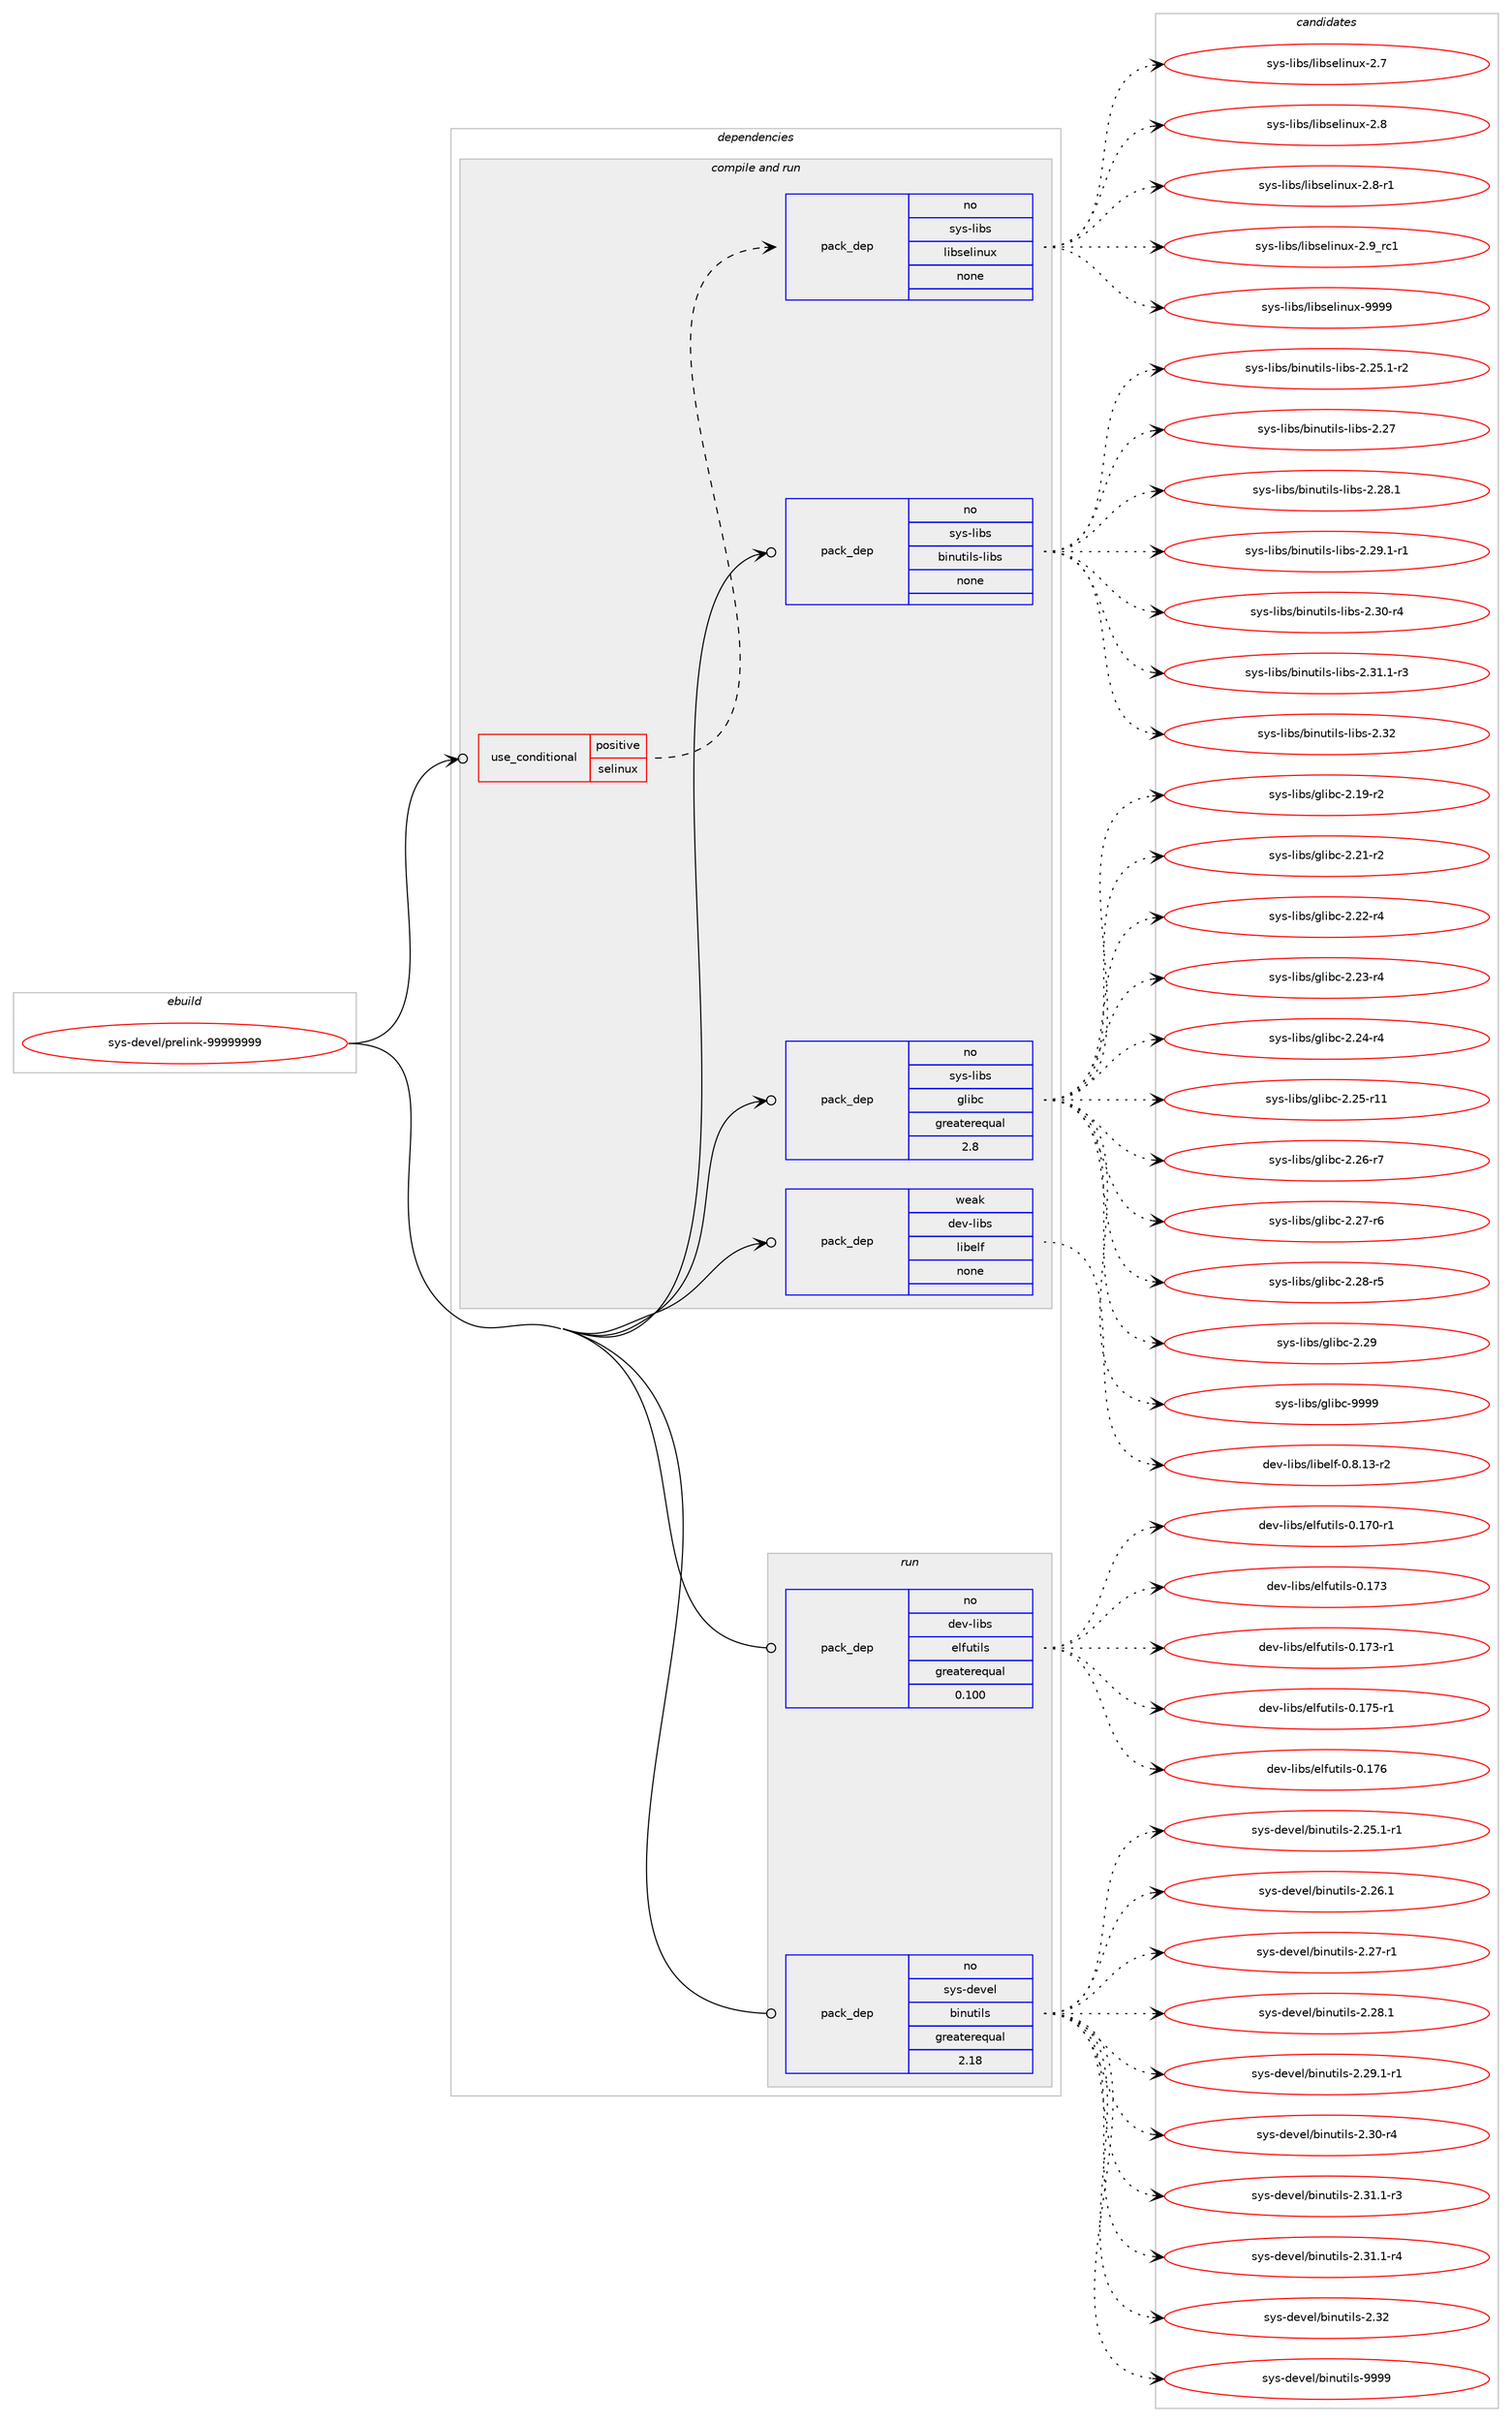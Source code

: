 digraph prolog {

# *************
# Graph options
# *************

newrank=true;
concentrate=true;
compound=true;
graph [rankdir=LR,fontname=Helvetica,fontsize=10,ranksep=1.5];#, ranksep=2.5, nodesep=0.2];
edge  [arrowhead=vee];
node  [fontname=Helvetica,fontsize=10];

# **********
# The ebuild
# **********

subgraph cluster_leftcol {
color=gray;
rank=same;
label=<<i>ebuild</i>>;
id [label="sys-devel/prelink-99999999", color=red, width=4, href="../sys-devel/prelink-99999999.svg"];
}

# ****************
# The dependencies
# ****************

subgraph cluster_midcol {
color=gray;
label=<<i>dependencies</i>>;
subgraph cluster_compile {
fillcolor="#eeeeee";
style=filled;
label=<<i>compile</i>>;
}
subgraph cluster_compileandrun {
fillcolor="#eeeeee";
style=filled;
label=<<i>compile and run</i>>;
subgraph cond460157 {
dependency1730061 [label=<<TABLE BORDER="0" CELLBORDER="1" CELLSPACING="0" CELLPADDING="4"><TR><TD ROWSPAN="3" CELLPADDING="10">use_conditional</TD></TR><TR><TD>positive</TD></TR><TR><TD>selinux</TD></TR></TABLE>>, shape=none, color=red];
subgraph pack1241508 {
dependency1730062 [label=<<TABLE BORDER="0" CELLBORDER="1" CELLSPACING="0" CELLPADDING="4" WIDTH="220"><TR><TD ROWSPAN="6" CELLPADDING="30">pack_dep</TD></TR><TR><TD WIDTH="110">no</TD></TR><TR><TD>sys-libs</TD></TR><TR><TD>libselinux</TD></TR><TR><TD>none</TD></TR><TR><TD></TD></TR></TABLE>>, shape=none, color=blue];
}
dependency1730061:e -> dependency1730062:w [weight=20,style="dashed",arrowhead="vee"];
}
id:e -> dependency1730061:w [weight=20,style="solid",arrowhead="odotvee"];
subgraph pack1241509 {
dependency1730063 [label=<<TABLE BORDER="0" CELLBORDER="1" CELLSPACING="0" CELLPADDING="4" WIDTH="220"><TR><TD ROWSPAN="6" CELLPADDING="30">pack_dep</TD></TR><TR><TD WIDTH="110">no</TD></TR><TR><TD>sys-libs</TD></TR><TR><TD>binutils-libs</TD></TR><TR><TD>none</TD></TR><TR><TD></TD></TR></TABLE>>, shape=none, color=blue];
}
id:e -> dependency1730063:w [weight=20,style="solid",arrowhead="odotvee"];
subgraph pack1241510 {
dependency1730064 [label=<<TABLE BORDER="0" CELLBORDER="1" CELLSPACING="0" CELLPADDING="4" WIDTH="220"><TR><TD ROWSPAN="6" CELLPADDING="30">pack_dep</TD></TR><TR><TD WIDTH="110">no</TD></TR><TR><TD>sys-libs</TD></TR><TR><TD>glibc</TD></TR><TR><TD>greaterequal</TD></TR><TR><TD>2.8</TD></TR></TABLE>>, shape=none, color=blue];
}
id:e -> dependency1730064:w [weight=20,style="solid",arrowhead="odotvee"];
subgraph pack1241511 {
dependency1730065 [label=<<TABLE BORDER="0" CELLBORDER="1" CELLSPACING="0" CELLPADDING="4" WIDTH="220"><TR><TD ROWSPAN="6" CELLPADDING="30">pack_dep</TD></TR><TR><TD WIDTH="110">weak</TD></TR><TR><TD>dev-libs</TD></TR><TR><TD>libelf</TD></TR><TR><TD>none</TD></TR><TR><TD></TD></TR></TABLE>>, shape=none, color=blue];
}
id:e -> dependency1730065:w [weight=20,style="solid",arrowhead="odotvee"];
}
subgraph cluster_run {
fillcolor="#eeeeee";
style=filled;
label=<<i>run</i>>;
subgraph pack1241512 {
dependency1730066 [label=<<TABLE BORDER="0" CELLBORDER="1" CELLSPACING="0" CELLPADDING="4" WIDTH="220"><TR><TD ROWSPAN="6" CELLPADDING="30">pack_dep</TD></TR><TR><TD WIDTH="110">no</TD></TR><TR><TD>dev-libs</TD></TR><TR><TD>elfutils</TD></TR><TR><TD>greaterequal</TD></TR><TR><TD>0.100</TD></TR></TABLE>>, shape=none, color=blue];
}
id:e -> dependency1730066:w [weight=20,style="solid",arrowhead="odot"];
subgraph pack1241513 {
dependency1730067 [label=<<TABLE BORDER="0" CELLBORDER="1" CELLSPACING="0" CELLPADDING="4" WIDTH="220"><TR><TD ROWSPAN="6" CELLPADDING="30">pack_dep</TD></TR><TR><TD WIDTH="110">no</TD></TR><TR><TD>sys-devel</TD></TR><TR><TD>binutils</TD></TR><TR><TD>greaterequal</TD></TR><TR><TD>2.18</TD></TR></TABLE>>, shape=none, color=blue];
}
id:e -> dependency1730067:w [weight=20,style="solid",arrowhead="odot"];
}
}

# **************
# The candidates
# **************

subgraph cluster_choices {
rank=same;
color=gray;
label=<<i>candidates</i>>;

subgraph choice1241508 {
color=black;
nodesep=1;
choice1151211154510810598115471081059811510110810511011712045504655 [label="sys-libs/libselinux-2.7", color=red, width=4,href="../sys-libs/libselinux-2.7.svg"];
choice1151211154510810598115471081059811510110810511011712045504656 [label="sys-libs/libselinux-2.8", color=red, width=4,href="../sys-libs/libselinux-2.8.svg"];
choice11512111545108105981154710810598115101108105110117120455046564511449 [label="sys-libs/libselinux-2.8-r1", color=red, width=4,href="../sys-libs/libselinux-2.8-r1.svg"];
choice1151211154510810598115471081059811510110810511011712045504657951149949 [label="sys-libs/libselinux-2.9_rc1", color=red, width=4,href="../sys-libs/libselinux-2.9_rc1.svg"];
choice115121115451081059811547108105981151011081051101171204557575757 [label="sys-libs/libselinux-9999", color=red, width=4,href="../sys-libs/libselinux-9999.svg"];
dependency1730062:e -> choice1151211154510810598115471081059811510110810511011712045504655:w [style=dotted,weight="100"];
dependency1730062:e -> choice1151211154510810598115471081059811510110810511011712045504656:w [style=dotted,weight="100"];
dependency1730062:e -> choice11512111545108105981154710810598115101108105110117120455046564511449:w [style=dotted,weight="100"];
dependency1730062:e -> choice1151211154510810598115471081059811510110810511011712045504657951149949:w [style=dotted,weight="100"];
dependency1730062:e -> choice115121115451081059811547108105981151011081051101171204557575757:w [style=dotted,weight="100"];
}
subgraph choice1241509 {
color=black;
nodesep=1;
choice115121115451081059811547981051101171161051081154510810598115455046505346494511450 [label="sys-libs/binutils-libs-2.25.1-r2", color=red, width=4,href="../sys-libs/binutils-libs-2.25.1-r2.svg"];
choice1151211154510810598115479810511011711610510811545108105981154550465055 [label="sys-libs/binutils-libs-2.27", color=red, width=4,href="../sys-libs/binutils-libs-2.27.svg"];
choice11512111545108105981154798105110117116105108115451081059811545504650564649 [label="sys-libs/binutils-libs-2.28.1", color=red, width=4,href="../sys-libs/binutils-libs-2.28.1.svg"];
choice115121115451081059811547981051101171161051081154510810598115455046505746494511449 [label="sys-libs/binutils-libs-2.29.1-r1", color=red, width=4,href="../sys-libs/binutils-libs-2.29.1-r1.svg"];
choice11512111545108105981154798105110117116105108115451081059811545504651484511452 [label="sys-libs/binutils-libs-2.30-r4", color=red, width=4,href="../sys-libs/binutils-libs-2.30-r4.svg"];
choice115121115451081059811547981051101171161051081154510810598115455046514946494511451 [label="sys-libs/binutils-libs-2.31.1-r3", color=red, width=4,href="../sys-libs/binutils-libs-2.31.1-r3.svg"];
choice1151211154510810598115479810511011711610510811545108105981154550465150 [label="sys-libs/binutils-libs-2.32", color=red, width=4,href="../sys-libs/binutils-libs-2.32.svg"];
dependency1730063:e -> choice115121115451081059811547981051101171161051081154510810598115455046505346494511450:w [style=dotted,weight="100"];
dependency1730063:e -> choice1151211154510810598115479810511011711610510811545108105981154550465055:w [style=dotted,weight="100"];
dependency1730063:e -> choice11512111545108105981154798105110117116105108115451081059811545504650564649:w [style=dotted,weight="100"];
dependency1730063:e -> choice115121115451081059811547981051101171161051081154510810598115455046505746494511449:w [style=dotted,weight="100"];
dependency1730063:e -> choice11512111545108105981154798105110117116105108115451081059811545504651484511452:w [style=dotted,weight="100"];
dependency1730063:e -> choice115121115451081059811547981051101171161051081154510810598115455046514946494511451:w [style=dotted,weight="100"];
dependency1730063:e -> choice1151211154510810598115479810511011711610510811545108105981154550465150:w [style=dotted,weight="100"];
}
subgraph choice1241510 {
color=black;
nodesep=1;
choice115121115451081059811547103108105989945504649574511450 [label="sys-libs/glibc-2.19-r2", color=red, width=4,href="../sys-libs/glibc-2.19-r2.svg"];
choice115121115451081059811547103108105989945504650494511450 [label="sys-libs/glibc-2.21-r2", color=red, width=4,href="../sys-libs/glibc-2.21-r2.svg"];
choice115121115451081059811547103108105989945504650504511452 [label="sys-libs/glibc-2.22-r4", color=red, width=4,href="../sys-libs/glibc-2.22-r4.svg"];
choice115121115451081059811547103108105989945504650514511452 [label="sys-libs/glibc-2.23-r4", color=red, width=4,href="../sys-libs/glibc-2.23-r4.svg"];
choice115121115451081059811547103108105989945504650524511452 [label="sys-libs/glibc-2.24-r4", color=red, width=4,href="../sys-libs/glibc-2.24-r4.svg"];
choice11512111545108105981154710310810598994550465053451144949 [label="sys-libs/glibc-2.25-r11", color=red, width=4,href="../sys-libs/glibc-2.25-r11.svg"];
choice115121115451081059811547103108105989945504650544511455 [label="sys-libs/glibc-2.26-r7", color=red, width=4,href="../sys-libs/glibc-2.26-r7.svg"];
choice115121115451081059811547103108105989945504650554511454 [label="sys-libs/glibc-2.27-r6", color=red, width=4,href="../sys-libs/glibc-2.27-r6.svg"];
choice115121115451081059811547103108105989945504650564511453 [label="sys-libs/glibc-2.28-r5", color=red, width=4,href="../sys-libs/glibc-2.28-r5.svg"];
choice11512111545108105981154710310810598994550465057 [label="sys-libs/glibc-2.29", color=red, width=4,href="../sys-libs/glibc-2.29.svg"];
choice11512111545108105981154710310810598994557575757 [label="sys-libs/glibc-9999", color=red, width=4,href="../sys-libs/glibc-9999.svg"];
dependency1730064:e -> choice115121115451081059811547103108105989945504649574511450:w [style=dotted,weight="100"];
dependency1730064:e -> choice115121115451081059811547103108105989945504650494511450:w [style=dotted,weight="100"];
dependency1730064:e -> choice115121115451081059811547103108105989945504650504511452:w [style=dotted,weight="100"];
dependency1730064:e -> choice115121115451081059811547103108105989945504650514511452:w [style=dotted,weight="100"];
dependency1730064:e -> choice115121115451081059811547103108105989945504650524511452:w [style=dotted,weight="100"];
dependency1730064:e -> choice11512111545108105981154710310810598994550465053451144949:w [style=dotted,weight="100"];
dependency1730064:e -> choice115121115451081059811547103108105989945504650544511455:w [style=dotted,weight="100"];
dependency1730064:e -> choice115121115451081059811547103108105989945504650554511454:w [style=dotted,weight="100"];
dependency1730064:e -> choice115121115451081059811547103108105989945504650564511453:w [style=dotted,weight="100"];
dependency1730064:e -> choice11512111545108105981154710310810598994550465057:w [style=dotted,weight="100"];
dependency1730064:e -> choice11512111545108105981154710310810598994557575757:w [style=dotted,weight="100"];
}
subgraph choice1241511 {
color=black;
nodesep=1;
choice10010111845108105981154710810598101108102454846564649514511450 [label="dev-libs/libelf-0.8.13-r2", color=red, width=4,href="../dev-libs/libelf-0.8.13-r2.svg"];
dependency1730065:e -> choice10010111845108105981154710810598101108102454846564649514511450:w [style=dotted,weight="100"];
}
subgraph choice1241512 {
color=black;
nodesep=1;
choice1001011184510810598115471011081021171161051081154548464955484511449 [label="dev-libs/elfutils-0.170-r1", color=red, width=4,href="../dev-libs/elfutils-0.170-r1.svg"];
choice100101118451081059811547101108102117116105108115454846495551 [label="dev-libs/elfutils-0.173", color=red, width=4,href="../dev-libs/elfutils-0.173.svg"];
choice1001011184510810598115471011081021171161051081154548464955514511449 [label="dev-libs/elfutils-0.173-r1", color=red, width=4,href="../dev-libs/elfutils-0.173-r1.svg"];
choice1001011184510810598115471011081021171161051081154548464955534511449 [label="dev-libs/elfutils-0.175-r1", color=red, width=4,href="../dev-libs/elfutils-0.175-r1.svg"];
choice100101118451081059811547101108102117116105108115454846495554 [label="dev-libs/elfutils-0.176", color=red, width=4,href="../dev-libs/elfutils-0.176.svg"];
dependency1730066:e -> choice1001011184510810598115471011081021171161051081154548464955484511449:w [style=dotted,weight="100"];
dependency1730066:e -> choice100101118451081059811547101108102117116105108115454846495551:w [style=dotted,weight="100"];
dependency1730066:e -> choice1001011184510810598115471011081021171161051081154548464955514511449:w [style=dotted,weight="100"];
dependency1730066:e -> choice1001011184510810598115471011081021171161051081154548464955534511449:w [style=dotted,weight="100"];
dependency1730066:e -> choice100101118451081059811547101108102117116105108115454846495554:w [style=dotted,weight="100"];
}
subgraph choice1241513 {
color=black;
nodesep=1;
choice115121115451001011181011084798105110117116105108115455046505346494511449 [label="sys-devel/binutils-2.25.1-r1", color=red, width=4,href="../sys-devel/binutils-2.25.1-r1.svg"];
choice11512111545100101118101108479810511011711610510811545504650544649 [label="sys-devel/binutils-2.26.1", color=red, width=4,href="../sys-devel/binutils-2.26.1.svg"];
choice11512111545100101118101108479810511011711610510811545504650554511449 [label="sys-devel/binutils-2.27-r1", color=red, width=4,href="../sys-devel/binutils-2.27-r1.svg"];
choice11512111545100101118101108479810511011711610510811545504650564649 [label="sys-devel/binutils-2.28.1", color=red, width=4,href="../sys-devel/binutils-2.28.1.svg"];
choice115121115451001011181011084798105110117116105108115455046505746494511449 [label="sys-devel/binutils-2.29.1-r1", color=red, width=4,href="../sys-devel/binutils-2.29.1-r1.svg"];
choice11512111545100101118101108479810511011711610510811545504651484511452 [label="sys-devel/binutils-2.30-r4", color=red, width=4,href="../sys-devel/binutils-2.30-r4.svg"];
choice115121115451001011181011084798105110117116105108115455046514946494511451 [label="sys-devel/binutils-2.31.1-r3", color=red, width=4,href="../sys-devel/binutils-2.31.1-r3.svg"];
choice115121115451001011181011084798105110117116105108115455046514946494511452 [label="sys-devel/binutils-2.31.1-r4", color=red, width=4,href="../sys-devel/binutils-2.31.1-r4.svg"];
choice1151211154510010111810110847981051101171161051081154550465150 [label="sys-devel/binutils-2.32", color=red, width=4,href="../sys-devel/binutils-2.32.svg"];
choice1151211154510010111810110847981051101171161051081154557575757 [label="sys-devel/binutils-9999", color=red, width=4,href="../sys-devel/binutils-9999.svg"];
dependency1730067:e -> choice115121115451001011181011084798105110117116105108115455046505346494511449:w [style=dotted,weight="100"];
dependency1730067:e -> choice11512111545100101118101108479810511011711610510811545504650544649:w [style=dotted,weight="100"];
dependency1730067:e -> choice11512111545100101118101108479810511011711610510811545504650554511449:w [style=dotted,weight="100"];
dependency1730067:e -> choice11512111545100101118101108479810511011711610510811545504650564649:w [style=dotted,weight="100"];
dependency1730067:e -> choice115121115451001011181011084798105110117116105108115455046505746494511449:w [style=dotted,weight="100"];
dependency1730067:e -> choice11512111545100101118101108479810511011711610510811545504651484511452:w [style=dotted,weight="100"];
dependency1730067:e -> choice115121115451001011181011084798105110117116105108115455046514946494511451:w [style=dotted,weight="100"];
dependency1730067:e -> choice115121115451001011181011084798105110117116105108115455046514946494511452:w [style=dotted,weight="100"];
dependency1730067:e -> choice1151211154510010111810110847981051101171161051081154550465150:w [style=dotted,weight="100"];
dependency1730067:e -> choice1151211154510010111810110847981051101171161051081154557575757:w [style=dotted,weight="100"];
}
}

}
